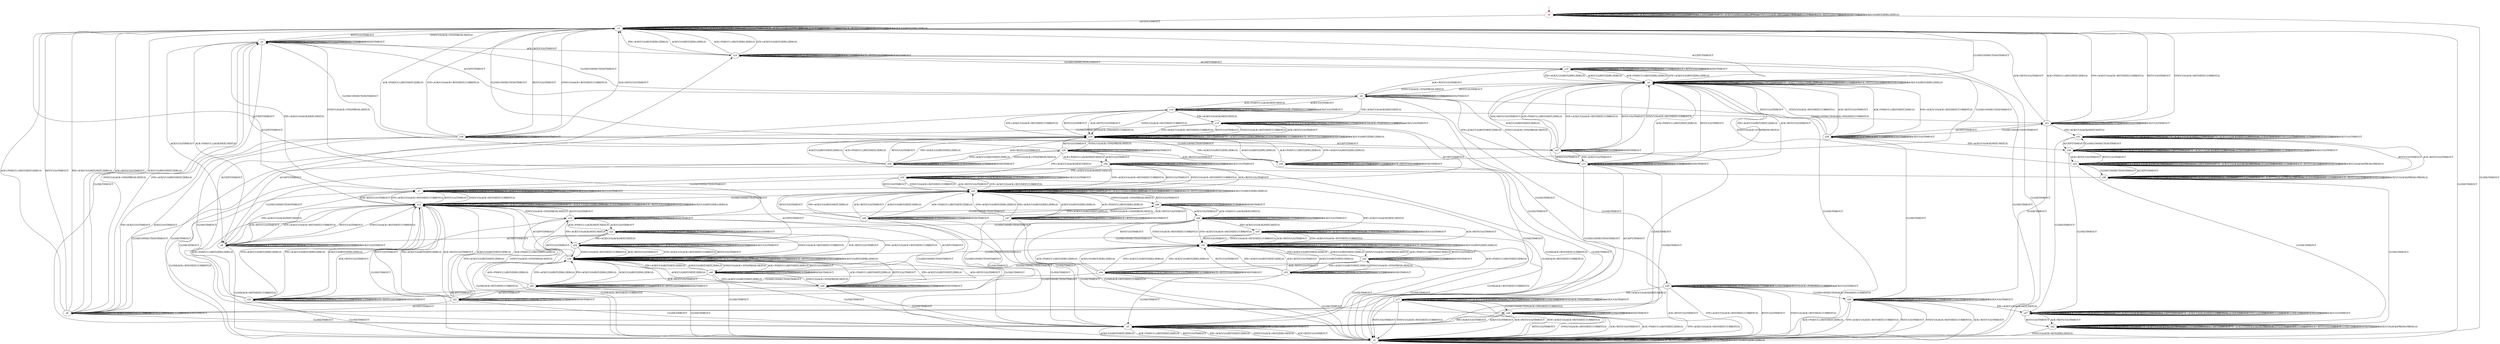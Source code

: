 digraph G {
__start0 [label="" shape="none"];
__start0 -> s0;
s0 [color="red"]
s1
s2
s3
s4
s5
s6
s7
s8
s9
s10
s11
s12
s13
s14
s15
s16
s17
s18
s19
s20
s21
s22
s23
s24
s25
s26
s27
s28
s29
s30
s31
s32
s33
s34
s35
s36
s37
s38
s39
s40
s41
s42
s43
s44
s45
s46
s47
s48
s49
s50
s51
s52
s53
s54
s0 [label="s0"];
s0 -> s0[label="CLOSECONNECTION/TIMEOUT"]
s0 -> s0[label="ACK+PSH(V,V,1)/RST(ZERO,ZERO,0)"]
s0 -> s0[label="SYN+ACK(V,V,0)/RST(ZERO,ZERO,0)"]
s0 -> s0[label="RST(V,V,0)/TIMEOUT"]
s0 -> s0[label="ACCEPT/TIMEOUT"]
s0 -> s0[label="FIN+ACK(V,V,0)/RST(ZERO,ZERO,0)"]
s0 -> s1[label="LISTEN/TIMEOUT"]
s0 -> s0[label="SYN(V,V,0)/ACK+RST(ZERO,NEXT,0)"]
s0 -> s0[label="RCV/TIMEOUT"]
s0 -> s0[label="ACK+RST(V,V,0)/TIMEOUT"]
s0 -> s2[label="CLOSE/TIMEOUT"]
s0 -> s0[label="SEND/TIMEOUT"]
s0 -> s0[label="ACK(V,V,0)/RST(ZERO,ZERO,0)"]
s1 [label="s1"];
s1 -> s1[label="CLOSECONNECTION/TIMEOUT"]
s1 -> s1[label="ACK+PSH(V,V,1)/RST(ZERO,ZERO,0)"]
s1 -> s1[label="SYN+ACK(V,V,0)/RST(ZERO,ZERO,0)"]
s1 -> s1[label="RST(V,V,0)/TIMEOUT"]
s1 -> s4[label="ACCEPT/TIMEOUT"]
s1 -> s1[label="FIN+ACK(V,V,0)/RST(ZERO,ZERO,0)"]
s1 -> s1[label="LISTEN/TIMEOUT"]
s1 -> s3[label="SYN(V,V,0)/ACK+SYN(FRESH,NEXT,0)"]
s1 -> s1[label="RCV/TIMEOUT"]
s1 -> s1[label="ACK+RST(V,V,0)/TIMEOUT"]
s1 -> s2[label="CLOSE/TIMEOUT"]
s1 -> s1[label="SEND/TIMEOUT"]
s1 -> s1[label="ACK(V,V,0)/RST(ZERO,ZERO,0)"]
s2 [label="s2"];
s2 -> s2[label="CLOSECONNECTION/TIMEOUT"]
s2 -> s2[label="ACK+PSH(V,V,1)/RST(ZERO,ZERO,0)"]
s2 -> s2[label="SYN+ACK(V,V,0)/RST(ZERO,ZERO,0)"]
s2 -> s2[label="RST(V,V,0)/TIMEOUT"]
s2 -> s2[label="ACCEPT/TIMEOUT"]
s2 -> s2[label="FIN+ACK(V,V,0)/RST(ZERO,ZERO,0)"]
s2 -> s2[label="LISTEN/TIMEOUT"]
s2 -> s2[label="SYN(V,V,0)/ACK+RST(ZERO,NEXT,0)"]
s2 -> s2[label="RCV/TIMEOUT"]
s2 -> s2[label="ACK+RST(V,V,0)/TIMEOUT"]
s2 -> s2[label="CLOSE/TIMEOUT"]
s2 -> s2[label="SEND/TIMEOUT"]
s2 -> s2[label="ACK(V,V,0)/RST(ZERO,ZERO,0)"]
s3 [label="s3"];
s3 -> s3[label="CLOSECONNECTION/TIMEOUT"]
s3 -> s8[label="ACK+PSH(V,V,1)/ACK(NEXT,NEXT,0)"]
s3 -> s6[label="SYN+ACK(V,V,0)/RST(NEXT,ZERO,0)"]
s3 -> s1[label="RST(V,V,0)/TIMEOUT"]
s3 -> s9[label="ACCEPT/TIMEOUT"]
s3 -> s7[label="FIN+ACK(V,V,0)/ACK(NEXT,NEXT,0)"]
s3 -> s3[label="LISTEN/TIMEOUT"]
s3 -> s3[label="SYN(V,V,0)/TIMEOUT"]
s3 -> s3[label="RCV/TIMEOUT"]
s3 -> s10[label="ACK+RST(V,V,0)/TIMEOUT"]
s3 -> s5[label="CLOSE/TIMEOUT"]
s3 -> s3[label="SEND/TIMEOUT"]
s3 -> s8[label="ACK(V,V,0)/TIMEOUT"]
s4 [label="s4"];
s4 -> s1[label="CLOSECONNECTION/TIMEOUT"]
s4 -> s4[label="ACK+PSH(V,V,1)/RST(ZERO,ZERO,0)"]
s4 -> s4[label="SYN+ACK(V,V,0)/RST(ZERO,ZERO,0)"]
s4 -> s4[label="RST(V,V,0)/TIMEOUT"]
s4 -> s4[label="ACCEPT/TIMEOUT"]
s4 -> s4[label="FIN+ACK(V,V,0)/RST(ZERO,ZERO,0)"]
s4 -> s4[label="LISTEN/TIMEOUT"]
s4 -> s9[label="SYN(V,V,0)/ACK+SYN(FRESH,NEXT,0)"]
s4 -> s4[label="RCV/TIMEOUT"]
s4 -> s4[label="ACK+RST(V,V,0)/TIMEOUT"]
s4 -> s2[label="CLOSE/TIMEOUT"]
s4 -> s4[label="SEND/TIMEOUT"]
s4 -> s4[label="ACK(V,V,0)/RST(ZERO,ZERO,0)"]
s5 [label="s5"];
s5 -> s5[label="CLOSECONNECTION/TIMEOUT"]
s5 -> s2[label="ACK+PSH(V,V,1)/RST(NEXT,ZERO,0)"]
s5 -> s5[label="SYN+ACK(V,V,0)/RST(NEXT,ZERO,0)"]
s5 -> s2[label="RST(V,V,0)/TIMEOUT"]
s5 -> s5[label="ACCEPT/TIMEOUT"]
s5 -> s2[label="FIN+ACK(V,V,0)/RST(NEXT,ZERO,0)"]
s5 -> s5[label="LISTEN/TIMEOUT"]
s5 -> s2[label="SYN(V,V,0)/ACK+RST(ZERO,NEXT,0)"]
s5 -> s5[label="RCV/TIMEOUT"]
s5 -> s2[label="ACK+RST(V,V,0)/TIMEOUT"]
s5 -> s5[label="CLOSE/TIMEOUT"]
s5 -> s5[label="SEND/TIMEOUT"]
s5 -> s2[label="ACK(V,V,0)/RST(NEXT,ZERO,0)"]
s6 [label="s6"];
s6 -> s6[label="CLOSECONNECTION/TIMEOUT"]
s6 -> s1[label="ACK+PSH(V,V,1)/RST(NEXT,ZERO,0)"]
s6 -> s6[label="SYN+ACK(V,V,0)/RST(NEXT,ZERO,0)"]
s6 -> s1[label="RST(V,V,0)/TIMEOUT"]
s6 -> s11[label="ACCEPT/TIMEOUT"]
s6 -> s1[label="FIN+ACK(V,V,0)/RST(NEXT,ZERO,0)"]
s6 -> s6[label="LISTEN/TIMEOUT"]
s6 -> s3[label="SYN(V,V,0)/ACK+SYN(FRESH,NEXT,0)"]
s6 -> s6[label="RCV/TIMEOUT"]
s6 -> s1[label="ACK+RST(V,V,0)/TIMEOUT"]
s6 -> s5[label="CLOSE/TIMEOUT"]
s6 -> s6[label="SEND/TIMEOUT"]
s6 -> s1[label="ACK(V,V,0)/RST(NEXT,ZERO,0)"]
s7 [label="s7"];
s7 -> s7[label="CLOSECONNECTION/TIMEOUT"]
s7 -> s7[label="ACK+PSH(V,V,1)/ACK(NEXT,NEXT,0)"]
s7 -> s12[label="SYN+ACK(V,V,0)/ACK+RST(NEXT,CURRENT,0)"]
s7 -> s12[label="RST(V,V,0)/TIMEOUT"]
s7 -> s13[label="ACCEPT/TIMEOUT"]
s7 -> s7[label="FIN+ACK(V,V,0)/ACK(NEXT,NEXT,0)"]
s7 -> s7[label="LISTEN/TIMEOUT"]
s7 -> s12[label="SYN(V,V,0)/ACK+RST(NEXT,CURRENT,0)"]
s7 -> s7[label="RCV/TIMEOUT"]
s7 -> s12[label="ACK+RST(V,V,0)/TIMEOUT"]
s7 -> s2[label="CLOSE/ACK+RST(NEXT,CURRENT,0)"]
s7 -> s7[label="SEND/TIMEOUT"]
s7 -> s7[label="ACK(V,V,0)/TIMEOUT"]
s8 [label="s8"];
s8 -> s8[label="CLOSECONNECTION/TIMEOUT"]
s8 -> s8[label="ACK+PSH(V,V,1)/ACK(NEXT,NEXT,0)"]
s8 -> s12[label="SYN+ACK(V,V,0)/ACK+RST(NEXT,CURRENT,0)"]
s8 -> s12[label="RST(V,V,0)/TIMEOUT"]
s8 -> s14[label="ACCEPT/TIMEOUT"]
s8 -> s7[label="FIN+ACK(V,V,0)/ACK(NEXT,NEXT,0)"]
s8 -> s8[label="LISTEN/TIMEOUT"]
s8 -> s12[label="SYN(V,V,0)/ACK+RST(NEXT,CURRENT,0)"]
s8 -> s8[label="RCV/TIMEOUT"]
s8 -> s12[label="ACK+RST(V,V,0)/TIMEOUT"]
s8 -> s2[label="CLOSE/ACK+RST(NEXT,CURRENT,0)"]
s8 -> s8[label="SEND/TIMEOUT"]
s8 -> s8[label="ACK(V,V,0)/TIMEOUT"]
s9 [label="s9"];
s9 -> s3[label="CLOSECONNECTION/TIMEOUT"]
s9 -> s14[label="ACK+PSH(V,V,1)/ACK(NEXT,NEXT,0)"]
s9 -> s11[label="SYN+ACK(V,V,0)/RST(NEXT,ZERO,0)"]
s9 -> s4[label="RST(V,V,0)/TIMEOUT"]
s9 -> s9[label="ACCEPT/TIMEOUT"]
s9 -> s13[label="FIN+ACK(V,V,0)/ACK(NEXT,NEXT,0)"]
s9 -> s9[label="LISTEN/TIMEOUT"]
s9 -> s9[label="SYN(V,V,0)/TIMEOUT"]
s9 -> s9[label="RCV/TIMEOUT"]
s9 -> s15[label="ACK+RST(V,V,0)/TIMEOUT"]
s9 -> s5[label="CLOSE/TIMEOUT"]
s9 -> s9[label="SEND/TIMEOUT"]
s9 -> s14[label="ACK(V,V,0)/TIMEOUT"]
s10 [label="s10"];
s10 -> s10[label="CLOSECONNECTION/TIMEOUT"]
s10 -> s1[label="ACK+PSH(V,V,1)/RST(ZERO,ZERO,0)"]
s10 -> s1[label="SYN+ACK(V,V,0)/RST(ZERO,ZERO,0)"]
s10 -> s10[label="RST(V,V,0)/TIMEOUT"]
s10 -> s15[label="ACCEPT/TIMEOUT"]
s10 -> s1[label="FIN+ACK(V,V,0)/RST(ZERO,ZERO,0)"]
s10 -> s10[label="LISTEN/TIMEOUT"]
s10 -> s10[label="SYN(V,V,0)/TIMEOUT"]
s10 -> s10[label="RCV/TIMEOUT"]
s10 -> s10[label="ACK+RST(V,V,0)/TIMEOUT"]
s10 -> s2[label="CLOSE/TIMEOUT"]
s10 -> s10[label="SEND/TIMEOUT"]
s10 -> s1[label="ACK(V,V,0)/RST(ZERO,ZERO,0)"]
s11 [label="s11"];
s11 -> s6[label="CLOSECONNECTION/TIMEOUT"]
s11 -> s4[label="ACK+PSH(V,V,1)/RST(NEXT,ZERO,0)"]
s11 -> s11[label="SYN+ACK(V,V,0)/RST(NEXT,ZERO,0)"]
s11 -> s4[label="RST(V,V,0)/TIMEOUT"]
s11 -> s11[label="ACCEPT/TIMEOUT"]
s11 -> s4[label="FIN+ACK(V,V,0)/RST(NEXT,ZERO,0)"]
s11 -> s11[label="LISTEN/TIMEOUT"]
s11 -> s9[label="SYN(V,V,0)/ACK+SYN(FRESH,NEXT,0)"]
s11 -> s11[label="RCV/TIMEOUT"]
s11 -> s4[label="ACK+RST(V,V,0)/TIMEOUT"]
s11 -> s5[label="CLOSE/TIMEOUT"]
s11 -> s11[label="SEND/TIMEOUT"]
s11 -> s4[label="ACK(V,V,0)/RST(NEXT,ZERO,0)"]
s12 [label="s12"];
s12 -> s12[label="CLOSECONNECTION/TIMEOUT"]
s12 -> s12[label="ACK+PSH(V,V,1)/RST(ZERO,ZERO,0)"]
s12 -> s12[label="SYN+ACK(V,V,0)/RST(ZERO,ZERO,0)"]
s12 -> s12[label="RST(V,V,0)/TIMEOUT"]
s12 -> s1[label="ACCEPT/TIMEOUT"]
s12 -> s12[label="FIN+ACK(V,V,0)/RST(ZERO,ZERO,0)"]
s12 -> s12[label="LISTEN/TIMEOUT"]
s12 -> s16[label="SYN(V,V,0)/ACK+SYN(FRESH,NEXT,0)"]
s12 -> s12[label="RCV/TIMEOUT"]
s12 -> s12[label="ACK+RST(V,V,0)/TIMEOUT"]
s12 -> s2[label="CLOSE/TIMEOUT"]
s12 -> s12[label="SEND/TIMEOUT"]
s12 -> s12[label="ACK(V,V,0)/RST(ZERO,ZERO,0)"]
s13 [label="s13"];
s13 -> s18[label="CLOSECONNECTION/ACK+FIN(NEXT,CURRENT,0)"]
s13 -> s13[label="ACK+PSH(V,V,1)/ACK(NEXT,NEXT,0)"]
s13 -> s19[label="SYN+ACK(V,V,0)/ACK+RST(NEXT,CURRENT,0)"]
s13 -> s19[label="RST(V,V,0)/TIMEOUT"]
s13 -> s13[label="ACCEPT/TIMEOUT"]
s13 -> s13[label="FIN+ACK(V,V,0)/ACK(NEXT,NEXT,0)"]
s13 -> s13[label="LISTEN/TIMEOUT"]
s13 -> s19[label="SYN(V,V,0)/ACK+RST(NEXT,CURRENT,0)"]
s13 -> s13[label="RCV/TIMEOUT"]
s13 -> s19[label="ACK+RST(V,V,0)/TIMEOUT"]
s13 -> s17[label="CLOSE/TIMEOUT"]
s13 -> s13[label="SEND/ACK+PSH(NEXT,CURRENT,1)"]
s13 -> s13[label="ACK(V,V,0)/TIMEOUT"]
s14 [label="s14"];
s14 -> s21[label="CLOSECONNECTION/ACK+FIN(NEXT,CURRENT,0)"]
s14 -> s14[label="ACK+PSH(V,V,1)/ACK(NEXT,NEXT,0)"]
s14 -> s19[label="SYN+ACK(V,V,0)/ACK+RST(NEXT,CURRENT,0)"]
s14 -> s19[label="RST(V,V,0)/TIMEOUT"]
s14 -> s14[label="ACCEPT/TIMEOUT"]
s14 -> s13[label="FIN+ACK(V,V,0)/ACK(NEXT,NEXT,0)"]
s14 -> s14[label="LISTEN/TIMEOUT"]
s14 -> s19[label="SYN(V,V,0)/ACK+RST(NEXT,CURRENT,0)"]
s14 -> s14[label="RCV/TIMEOUT"]
s14 -> s19[label="ACK+RST(V,V,0)/TIMEOUT"]
s14 -> s20[label="CLOSE/TIMEOUT"]
s14 -> s14[label="SEND/ACK+PSH(NEXT,CURRENT,1)"]
s14 -> s14[label="ACK(V,V,0)/TIMEOUT"]
s15 [label="s15"];
s15 -> s10[label="CLOSECONNECTION/TIMEOUT"]
s15 -> s4[label="ACK+PSH(V,V,1)/RST(ZERO,ZERO,0)"]
s15 -> s4[label="SYN+ACK(V,V,0)/RST(ZERO,ZERO,0)"]
s15 -> s15[label="RST(V,V,0)/TIMEOUT"]
s15 -> s15[label="ACCEPT/TIMEOUT"]
s15 -> s4[label="FIN+ACK(V,V,0)/RST(ZERO,ZERO,0)"]
s15 -> s15[label="LISTEN/TIMEOUT"]
s15 -> s15[label="SYN(V,V,0)/TIMEOUT"]
s15 -> s15[label="RCV/TIMEOUT"]
s15 -> s15[label="ACK+RST(V,V,0)/TIMEOUT"]
s15 -> s2[label="CLOSE/TIMEOUT"]
s15 -> s15[label="SEND/TIMEOUT"]
s15 -> s4[label="ACK(V,V,0)/RST(ZERO,ZERO,0)"]
s16 [label="s16"];
s16 -> s16[label="CLOSECONNECTION/TIMEOUT"]
s16 -> s23[label="ACK+PSH(V,V,1)/ACK(NEXT,NEXT,0)"]
s16 -> s22[label="SYN+ACK(V,V,0)/RST(NEXT,ZERO,0)"]
s16 -> s12[label="RST(V,V,0)/TIMEOUT"]
s16 -> s3[label="ACCEPT/TIMEOUT"]
s16 -> s24[label="FIN+ACK(V,V,0)/ACK(NEXT,NEXT,0)"]
s16 -> s16[label="LISTEN/TIMEOUT"]
s16 -> s16[label="SYN(V,V,0)/TIMEOUT"]
s16 -> s16[label="RCV/TIMEOUT"]
s16 -> s25[label="ACK+RST(V,V,0)/TIMEOUT"]
s16 -> s5[label="CLOSE/TIMEOUT"]
s16 -> s16[label="SEND/TIMEOUT"]
s16 -> s23[label="ACK(V,V,0)/TIMEOUT"]
s17 [label="s17"];
s17 -> s26[label="CLOSECONNECTION/ACK+FIN(NEXT,CURRENT,0)"]
s17 -> s17[label="ACK+PSH(V,V,1)/ACK(NEXT,NEXT,0)"]
s17 -> s2[label="SYN+ACK(V,V,0)/ACK+RST(NEXT,CURRENT,0)"]
s17 -> s2[label="RST(V,V,0)/TIMEOUT"]
s17 -> s17[label="ACCEPT/TIMEOUT"]
s17 -> s17[label="FIN+ACK(V,V,0)/ACK(NEXT,NEXT,0)"]
s17 -> s17[label="LISTEN/TIMEOUT"]
s17 -> s2[label="SYN(V,V,0)/ACK+RST(NEXT,CURRENT,0)"]
s17 -> s17[label="RCV/TIMEOUT"]
s17 -> s2[label="ACK+RST(V,V,0)/TIMEOUT"]
s17 -> s17[label="CLOSE/TIMEOUT"]
s17 -> s17[label="SEND/ACK+PSH(NEXT,CURRENT,1)"]
s17 -> s17[label="ACK(V,V,0)/TIMEOUT"]
s18 [label="s18"];
s18 -> s18[label="CLOSECONNECTION/TIMEOUT"]
s18 -> s1[label="ACK+PSH(V,V,1)/RST(NEXT,ZERO,0)"]
s18 -> s1[label="SYN+ACK(V,V,0)/ACK+RST(NEXT,CURRENT,0)"]
s18 -> s1[label="RST(V,V,0)/TIMEOUT"]
s18 -> s27[label="ACCEPT/TIMEOUT"]
s18 -> s6[label="FIN+ACK(V,V,0)/TIMEOUT"]
s18 -> s18[label="LISTEN/TIMEOUT"]
s18 -> s1[label="SYN(V,V,0)/ACK+RST(NEXT,CURRENT,0)"]
s18 -> s18[label="RCV/TIMEOUT"]
s18 -> s1[label="ACK+RST(V,V,0)/TIMEOUT"]
s18 -> s26[label="CLOSE/TIMEOUT"]
s18 -> s18[label="SEND/TIMEOUT"]
s18 -> s6[label="ACK(V,V,0)/TIMEOUT"]
s19 [label="s19"];
s19 -> s1[label="CLOSECONNECTION/TIMEOUT"]
s19 -> s19[label="ACK+PSH(V,V,1)/RST(ZERO,ZERO,0)"]
s19 -> s19[label="SYN+ACK(V,V,0)/RST(ZERO,ZERO,0)"]
s19 -> s19[label="RST(V,V,0)/TIMEOUT"]
s19 -> s19[label="ACCEPT/TIMEOUT"]
s19 -> s19[label="FIN+ACK(V,V,0)/RST(ZERO,ZERO,0)"]
s19 -> s19[label="LISTEN/TIMEOUT"]
s19 -> s28[label="SYN(V,V,0)/ACK+SYN(FRESH,NEXT,0)"]
s19 -> s19[label="RCV/TIMEOUT"]
s19 -> s19[label="ACK+RST(V,V,0)/TIMEOUT"]
s19 -> s2[label="CLOSE/TIMEOUT"]
s19 -> s19[label="SEND/TIMEOUT"]
s19 -> s19[label="ACK(V,V,0)/RST(ZERO,ZERO,0)"]
s20 [label="s20"];
s20 -> s29[label="CLOSECONNECTION/ACK+FIN(NEXT,CURRENT,0)"]
s20 -> s20[label="ACK+PSH(V,V,1)/ACK(NEXT,NEXT,0)"]
s20 -> s2[label="SYN+ACK(V,V,0)/ACK+RST(NEXT,CURRENT,0)"]
s20 -> s2[label="RST(V,V,0)/TIMEOUT"]
s20 -> s20[label="ACCEPT/TIMEOUT"]
s20 -> s17[label="FIN+ACK(V,V,0)/ACK(NEXT,NEXT,0)"]
s20 -> s20[label="LISTEN/TIMEOUT"]
s20 -> s2[label="SYN(V,V,0)/ACK+RST(NEXT,CURRENT,0)"]
s20 -> s20[label="RCV/TIMEOUT"]
s20 -> s2[label="ACK+RST(V,V,0)/TIMEOUT"]
s20 -> s20[label="CLOSE/TIMEOUT"]
s20 -> s20[label="SEND/ACK+PSH(NEXT,CURRENT,1)"]
s20 -> s20[label="ACK(V,V,0)/TIMEOUT"]
s21 [label="s21"];
s21 -> s21[label="CLOSECONNECTION/TIMEOUT"]
s21 -> s1[label="ACK+PSH(V,V,1)/RST(NEXT,ZERO,0)"]
s21 -> s1[label="SYN+ACK(V,V,0)/ACK+RST(NEXT,CURRENT,0)"]
s21 -> s1[label="RST(V,V,0)/TIMEOUT"]
s21 -> s30[label="ACCEPT/TIMEOUT"]
s21 -> s31[label="FIN+ACK(V,V,0)/ACK(NEXT,NEXT,0)"]
s21 -> s21[label="LISTEN/TIMEOUT"]
s21 -> s1[label="SYN(V,V,0)/ACK+RST(NEXT,CURRENT,0)"]
s21 -> s21[label="RCV/TIMEOUT"]
s21 -> s1[label="ACK+RST(V,V,0)/TIMEOUT"]
s21 -> s29[label="CLOSE/TIMEOUT"]
s21 -> s21[label="SEND/TIMEOUT"]
s21 -> s21[label="ACK(V,V,0)/TIMEOUT"]
s22 [label="s22"];
s22 -> s22[label="CLOSECONNECTION/TIMEOUT"]
s22 -> s12[label="ACK+PSH(V,V,1)/RST(NEXT,ZERO,0)"]
s22 -> s22[label="SYN+ACK(V,V,0)/RST(NEXT,ZERO,0)"]
s22 -> s12[label="RST(V,V,0)/TIMEOUT"]
s22 -> s6[label="ACCEPT/TIMEOUT"]
s22 -> s12[label="FIN+ACK(V,V,0)/RST(NEXT,ZERO,0)"]
s22 -> s22[label="LISTEN/TIMEOUT"]
s22 -> s16[label="SYN(V,V,0)/ACK+SYN(FRESH,NEXT,0)"]
s22 -> s22[label="RCV/TIMEOUT"]
s22 -> s12[label="ACK+RST(V,V,0)/TIMEOUT"]
s22 -> s5[label="CLOSE/TIMEOUT"]
s22 -> s22[label="SEND/TIMEOUT"]
s22 -> s12[label="ACK(V,V,0)/RST(NEXT,ZERO,0)"]
s23 [label="s23"];
s23 -> s23[label="CLOSECONNECTION/TIMEOUT"]
s23 -> s23[label="ACK+PSH(V,V,1)/ACK(NEXT,NEXT,0)"]
s23 -> s32[label="SYN+ACK(V,V,0)/ACK+RST(NEXT,CURRENT,0)"]
s23 -> s32[label="RST(V,V,0)/TIMEOUT"]
s23 -> s8[label="ACCEPT/TIMEOUT"]
s23 -> s24[label="FIN+ACK(V,V,0)/ACK(NEXT,NEXT,0)"]
s23 -> s23[label="LISTEN/TIMEOUT"]
s23 -> s32[label="SYN(V,V,0)/ACK+RST(NEXT,CURRENT,0)"]
s23 -> s23[label="RCV/TIMEOUT"]
s23 -> s32[label="ACK+RST(V,V,0)/TIMEOUT"]
s23 -> s2[label="CLOSE/ACK+RST(NEXT,CURRENT,0)"]
s23 -> s23[label="SEND/TIMEOUT"]
s23 -> s23[label="ACK(V,V,0)/TIMEOUT"]
s24 [label="s24"];
s24 -> s24[label="CLOSECONNECTION/TIMEOUT"]
s24 -> s24[label="ACK+PSH(V,V,1)/ACK(NEXT,NEXT,0)"]
s24 -> s32[label="SYN+ACK(V,V,0)/ACK+RST(NEXT,CURRENT,0)"]
s24 -> s32[label="RST(V,V,0)/TIMEOUT"]
s24 -> s7[label="ACCEPT/TIMEOUT"]
s24 -> s24[label="FIN+ACK(V,V,0)/ACK(NEXT,NEXT,0)"]
s24 -> s24[label="LISTEN/TIMEOUT"]
s24 -> s32[label="SYN(V,V,0)/ACK+RST(NEXT,CURRENT,0)"]
s24 -> s24[label="RCV/TIMEOUT"]
s24 -> s32[label="ACK+RST(V,V,0)/TIMEOUT"]
s24 -> s2[label="CLOSE/ACK+RST(NEXT,CURRENT,0)"]
s24 -> s24[label="SEND/TIMEOUT"]
s24 -> s24[label="ACK(V,V,0)/TIMEOUT"]
s25 [label="s25"];
s25 -> s25[label="CLOSECONNECTION/TIMEOUT"]
s25 -> s12[label="ACK+PSH(V,V,1)/RST(ZERO,ZERO,0)"]
s25 -> s12[label="SYN+ACK(V,V,0)/RST(ZERO,ZERO,0)"]
s25 -> s25[label="RST(V,V,0)/TIMEOUT"]
s25 -> s10[label="ACCEPT/TIMEOUT"]
s25 -> s12[label="FIN+ACK(V,V,0)/RST(ZERO,ZERO,0)"]
s25 -> s25[label="LISTEN/TIMEOUT"]
s25 -> s25[label="SYN(V,V,0)/TIMEOUT"]
s25 -> s25[label="RCV/TIMEOUT"]
s25 -> s25[label="ACK+RST(V,V,0)/TIMEOUT"]
s25 -> s2[label="CLOSE/TIMEOUT"]
s25 -> s25[label="SEND/TIMEOUT"]
s25 -> s12[label="ACK(V,V,0)/RST(ZERO,ZERO,0)"]
s26 [label="s26"];
s26 -> s26[label="CLOSECONNECTION/TIMEOUT"]
s26 -> s2[label="ACK+PSH(V,V,1)/RST(NEXT,ZERO,0)"]
s26 -> s2[label="SYN+ACK(V,V,0)/ACK+RST(NEXT,CURRENT,0)"]
s26 -> s2[label="RST(V,V,0)/TIMEOUT"]
s26 -> s26[label="ACCEPT/TIMEOUT"]
s26 -> s5[label="FIN+ACK(V,V,0)/TIMEOUT"]
s26 -> s26[label="LISTEN/TIMEOUT"]
s26 -> s2[label="SYN(V,V,0)/ACK+RST(NEXT,CURRENT,0)"]
s26 -> s26[label="RCV/TIMEOUT"]
s26 -> s2[label="ACK+RST(V,V,0)/TIMEOUT"]
s26 -> s26[label="CLOSE/TIMEOUT"]
s26 -> s26[label="SEND/TIMEOUT"]
s26 -> s5[label="ACK(V,V,0)/TIMEOUT"]
s27 [label="s27"];
s27 -> s18[label="CLOSECONNECTION/TIMEOUT"]
s27 -> s4[label="ACK+PSH(V,V,1)/RST(NEXT,ZERO,0)"]
s27 -> s4[label="SYN+ACK(V,V,0)/ACK+RST(NEXT,CURRENT,0)"]
s27 -> s4[label="RST(V,V,0)/TIMEOUT"]
s27 -> s27[label="ACCEPT/TIMEOUT"]
s27 -> s11[label="FIN+ACK(V,V,0)/TIMEOUT"]
s27 -> s27[label="LISTEN/TIMEOUT"]
s27 -> s4[label="SYN(V,V,0)/ACK+RST(NEXT,CURRENT,0)"]
s27 -> s27[label="RCV/TIMEOUT"]
s27 -> s4[label="ACK+RST(V,V,0)/TIMEOUT"]
s27 -> s26[label="CLOSE/TIMEOUT"]
s27 -> s27[label="SEND/TIMEOUT"]
s27 -> s11[label="ACK(V,V,0)/TIMEOUT"]
s28 [label="s28"];
s28 -> s3[label="CLOSECONNECTION/TIMEOUT"]
s28 -> s34[label="ACK+PSH(V,V,1)/ACK(NEXT,NEXT,0)"]
s28 -> s36[label="SYN+ACK(V,V,0)/RST(NEXT,ZERO,0)"]
s28 -> s19[label="RST(V,V,0)/TIMEOUT"]
s28 -> s28[label="ACCEPT/TIMEOUT"]
s28 -> s33[label="FIN+ACK(V,V,0)/ACK(NEXT,NEXT,0)"]
s28 -> s28[label="LISTEN/TIMEOUT"]
s28 -> s28[label="SYN(V,V,0)/TIMEOUT"]
s28 -> s28[label="RCV/TIMEOUT"]
s28 -> s35[label="ACK+RST(V,V,0)/TIMEOUT"]
s28 -> s5[label="CLOSE/TIMEOUT"]
s28 -> s28[label="SEND/TIMEOUT"]
s28 -> s34[label="ACK(V,V,0)/TIMEOUT"]
s29 [label="s29"];
s29 -> s29[label="CLOSECONNECTION/TIMEOUT"]
s29 -> s2[label="ACK+PSH(V,V,1)/RST(NEXT,ZERO,0)"]
s29 -> s2[label="SYN+ACK(V,V,0)/ACK+RST(NEXT,CURRENT,0)"]
s29 -> s2[label="RST(V,V,0)/TIMEOUT"]
s29 -> s29[label="ACCEPT/TIMEOUT"]
s29 -> s37[label="FIN+ACK(V,V,0)/ACK(NEXT,NEXT,0)"]
s29 -> s29[label="LISTEN/TIMEOUT"]
s29 -> s2[label="SYN(V,V,0)/ACK+RST(NEXT,CURRENT,0)"]
s29 -> s29[label="RCV/TIMEOUT"]
s29 -> s2[label="ACK+RST(V,V,0)/TIMEOUT"]
s29 -> s29[label="CLOSE/TIMEOUT"]
s29 -> s29[label="SEND/TIMEOUT"]
s29 -> s29[label="ACK(V,V,0)/TIMEOUT"]
s30 [label="s30"];
s30 -> s21[label="CLOSECONNECTION/TIMEOUT"]
s30 -> s4[label="ACK+PSH(V,V,1)/RST(NEXT,ZERO,0)"]
s30 -> s4[label="SYN+ACK(V,V,0)/ACK+RST(NEXT,CURRENT,0)"]
s30 -> s4[label="RST(V,V,0)/TIMEOUT"]
s30 -> s30[label="ACCEPT/TIMEOUT"]
s30 -> s38[label="FIN+ACK(V,V,0)/ACK(NEXT,NEXT,0)"]
s30 -> s30[label="LISTEN/TIMEOUT"]
s30 -> s4[label="SYN(V,V,0)/ACK+RST(NEXT,CURRENT,0)"]
s30 -> s30[label="RCV/TIMEOUT"]
s30 -> s4[label="ACK+RST(V,V,0)/TIMEOUT"]
s30 -> s29[label="CLOSE/TIMEOUT"]
s30 -> s30[label="SEND/TIMEOUT"]
s30 -> s30[label="ACK(V,V,0)/TIMEOUT"]
s31 [label="s31"];
s31 -> s31[label="CLOSECONNECTION/TIMEOUT"]
s31 -> s31[label="ACK+PSH(V,V,1)/ACK(NEXT,CURRENT,0)"]
s31 -> s31[label="SYN+ACK(V,V,0)/ACK(NEXT,CURRENT,0)"]
s31 -> s39[label="RST(V,V,0)/TIMEOUT"]
s31 -> s38[label="ACCEPT/TIMEOUT"]
s31 -> s31[label="FIN+ACK(V,V,0)/ACK(NEXT,CURRENT,0)"]
s31 -> s31[label="LISTEN/TIMEOUT"]
s31 -> s31[label="SYN(V,V,0)/TIMEOUT"]
s31 -> s31[label="RCV/TIMEOUT"]
s31 -> s39[label="ACK+RST(V,V,0)/TIMEOUT"]
s31 -> s37[label="CLOSE/TIMEOUT"]
s31 -> s31[label="SEND/TIMEOUT"]
s31 -> s31[label="ACK(V,V,0)/TIMEOUT"]
s32 [label="s32"];
s32 -> s32[label="CLOSECONNECTION/TIMEOUT"]
s32 -> s32[label="ACK+PSH(V,V,1)/RST(ZERO,ZERO,0)"]
s32 -> s32[label="SYN+ACK(V,V,0)/RST(ZERO,ZERO,0)"]
s32 -> s32[label="RST(V,V,0)/TIMEOUT"]
s32 -> s12[label="ACCEPT/TIMEOUT"]
s32 -> s32[label="FIN+ACK(V,V,0)/RST(ZERO,ZERO,0)"]
s32 -> s32[label="LISTEN/TIMEOUT"]
s32 -> s40[label="SYN(V,V,0)/ACK+SYN(FRESH,NEXT,0)"]
s32 -> s32[label="RCV/TIMEOUT"]
s32 -> s32[label="ACK+RST(V,V,0)/TIMEOUT"]
s32 -> s2[label="CLOSE/TIMEOUT"]
s32 -> s32[label="SEND/TIMEOUT"]
s32 -> s32[label="ACK(V,V,0)/RST(ZERO,ZERO,0)"]
s33 [label="s33"];
s33 -> s7[label="CLOSECONNECTION/TIMEOUT"]
s33 -> s33[label="ACK+PSH(V,V,1)/ACK(NEXT,NEXT,0)"]
s33 -> s41[label="SYN+ACK(V,V,0)/ACK+RST(NEXT,CURRENT,0)"]
s33 -> s41[label="RST(V,V,0)/TIMEOUT"]
s33 -> s33[label="ACCEPT/TIMEOUT"]
s33 -> s33[label="FIN+ACK(V,V,0)/ACK(NEXT,NEXT,0)"]
s33 -> s33[label="LISTEN/TIMEOUT"]
s33 -> s41[label="SYN(V,V,0)/ACK+RST(NEXT,CURRENT,0)"]
s33 -> s33[label="RCV/TIMEOUT"]
s33 -> s41[label="ACK+RST(V,V,0)/TIMEOUT"]
s33 -> s2[label="CLOSE/ACK+RST(NEXT,CURRENT,0)"]
s33 -> s33[label="SEND/TIMEOUT"]
s33 -> s33[label="ACK(V,V,0)/TIMEOUT"]
s34 [label="s34"];
s34 -> s8[label="CLOSECONNECTION/TIMEOUT"]
s34 -> s34[label="ACK+PSH(V,V,1)/ACK(NEXT,NEXT,0)"]
s34 -> s41[label="SYN+ACK(V,V,0)/ACK+RST(NEXT,CURRENT,0)"]
s34 -> s41[label="RST(V,V,0)/TIMEOUT"]
s34 -> s34[label="ACCEPT/TIMEOUT"]
s34 -> s33[label="FIN+ACK(V,V,0)/ACK(NEXT,NEXT,0)"]
s34 -> s34[label="LISTEN/TIMEOUT"]
s34 -> s41[label="SYN(V,V,0)/ACK+RST(NEXT,CURRENT,0)"]
s34 -> s34[label="RCV/TIMEOUT"]
s34 -> s41[label="ACK+RST(V,V,0)/TIMEOUT"]
s34 -> s2[label="CLOSE/ACK+RST(NEXT,CURRENT,0)"]
s34 -> s34[label="SEND/TIMEOUT"]
s34 -> s34[label="ACK(V,V,0)/TIMEOUT"]
s35 [label="s35"];
s35 -> s10[label="CLOSECONNECTION/TIMEOUT"]
s35 -> s19[label="ACK+PSH(V,V,1)/RST(ZERO,ZERO,0)"]
s35 -> s19[label="SYN+ACK(V,V,0)/RST(ZERO,ZERO,0)"]
s35 -> s35[label="RST(V,V,0)/TIMEOUT"]
s35 -> s35[label="ACCEPT/TIMEOUT"]
s35 -> s19[label="FIN+ACK(V,V,0)/RST(ZERO,ZERO,0)"]
s35 -> s35[label="LISTEN/TIMEOUT"]
s35 -> s35[label="SYN(V,V,0)/TIMEOUT"]
s35 -> s35[label="RCV/TIMEOUT"]
s35 -> s35[label="ACK+RST(V,V,0)/TIMEOUT"]
s35 -> s2[label="CLOSE/TIMEOUT"]
s35 -> s35[label="SEND/TIMEOUT"]
s35 -> s19[label="ACK(V,V,0)/RST(ZERO,ZERO,0)"]
s36 [label="s36"];
s36 -> s6[label="CLOSECONNECTION/TIMEOUT"]
s36 -> s19[label="ACK+PSH(V,V,1)/RST(NEXT,ZERO,0)"]
s36 -> s36[label="SYN+ACK(V,V,0)/RST(NEXT,ZERO,0)"]
s36 -> s19[label="RST(V,V,0)/TIMEOUT"]
s36 -> s36[label="ACCEPT/TIMEOUT"]
s36 -> s19[label="FIN+ACK(V,V,0)/RST(NEXT,ZERO,0)"]
s36 -> s36[label="LISTEN/TIMEOUT"]
s36 -> s28[label="SYN(V,V,0)/ACK+SYN(FRESH,NEXT,0)"]
s36 -> s36[label="RCV/TIMEOUT"]
s36 -> s19[label="ACK+RST(V,V,0)/TIMEOUT"]
s36 -> s5[label="CLOSE/TIMEOUT"]
s36 -> s36[label="SEND/TIMEOUT"]
s36 -> s19[label="ACK(V,V,0)/RST(NEXT,ZERO,0)"]
s37 [label="s37"];
s37 -> s37[label="CLOSECONNECTION/TIMEOUT"]
s37 -> s37[label="ACK+PSH(V,V,1)/ACK(NEXT,CURRENT,0)"]
s37 -> s37[label="SYN+ACK(V,V,0)/ACK(NEXT,CURRENT,0)"]
s37 -> s42[label="RST(V,V,0)/TIMEOUT"]
s37 -> s37[label="ACCEPT/TIMEOUT"]
s37 -> s37[label="FIN+ACK(V,V,0)/ACK(NEXT,CURRENT,0)"]
s37 -> s37[label="LISTEN/TIMEOUT"]
s37 -> s37[label="SYN(V,V,0)/TIMEOUT"]
s37 -> s37[label="RCV/TIMEOUT"]
s37 -> s42[label="ACK+RST(V,V,0)/TIMEOUT"]
s37 -> s37[label="CLOSE/TIMEOUT"]
s37 -> s37[label="SEND/TIMEOUT"]
s37 -> s37[label="ACK(V,V,0)/TIMEOUT"]
s38 [label="s38"];
s38 -> s31[label="CLOSECONNECTION/TIMEOUT"]
s38 -> s38[label="ACK+PSH(V,V,1)/ACK(NEXT,CURRENT,0)"]
s38 -> s38[label="SYN+ACK(V,V,0)/ACK(NEXT,CURRENT,0)"]
s38 -> s43[label="RST(V,V,0)/TIMEOUT"]
s38 -> s38[label="ACCEPT/TIMEOUT"]
s38 -> s38[label="FIN+ACK(V,V,0)/ACK(NEXT,CURRENT,0)"]
s38 -> s38[label="LISTEN/TIMEOUT"]
s38 -> s38[label="SYN(V,V,0)/TIMEOUT"]
s38 -> s38[label="RCV/TIMEOUT"]
s38 -> s43[label="ACK+RST(V,V,0)/TIMEOUT"]
s38 -> s37[label="CLOSE/TIMEOUT"]
s38 -> s38[label="SEND/TIMEOUT"]
s38 -> s38[label="ACK(V,V,0)/TIMEOUT"]
s39 [label="s39"];
s39 -> s39[label="CLOSECONNECTION/TIMEOUT"]
s39 -> s39[label="ACK+PSH(V,V,1)/ACK(FRESH,FRESH,0)"]
s39 -> s39[label="SYN+ACK(V,V,0)/ACK(FRESH,FRESH,0)"]
s39 -> s39[label="RST(V,V,0)/TIMEOUT"]
s39 -> s43[label="ACCEPT/TIMEOUT"]
s39 -> s39[label="FIN+ACK(V,V,0)/ACK(FRESH,FRESH,0)"]
s39 -> s39[label="LISTEN/TIMEOUT"]
s39 -> s3[label="SYN(V,V,0)/ACK+SYN(FRESH,NEXT,0)"]
s39 -> s39[label="RCV/TIMEOUT"]
s39 -> s39[label="ACK+RST(V,V,0)/TIMEOUT"]
s39 -> s42[label="CLOSE/TIMEOUT"]
s39 -> s39[label="SEND/TIMEOUT"]
s39 -> s39[label="ACK(V,V,0)/ACK(FRESH,FRESH,0)"]
s40 [label="s40"];
s40 -> s40[label="CLOSECONNECTION/TIMEOUT"]
s40 -> s32[label="ACK+PSH(V,V,1)/RST(NEXT,ZERO,0)"]
s40 -> s44[label="SYN+ACK(V,V,0)/RST(NEXT,ZERO,0)"]
s40 -> s32[label="RST(V,V,0)/TIMEOUT"]
s40 -> s16[label="ACCEPT/TIMEOUT"]
s40 -> s32[label="FIN+ACK(V,V,0)/RST(NEXT,ZERO,0)"]
s40 -> s40[label="LISTEN/TIMEOUT"]
s40 -> s40[label="SYN(V,V,0)/TIMEOUT"]
s40 -> s40[label="RCV/TIMEOUT"]
s40 -> s45[label="ACK+RST(V,V,0)/TIMEOUT"]
s40 -> s5[label="CLOSE/TIMEOUT"]
s40 -> s40[label="SEND/TIMEOUT"]
s40 -> s32[label="ACK(V,V,0)/RST(NEXT,ZERO,0)"]
s41 [label="s41"];
s41 -> s12[label="CLOSECONNECTION/TIMEOUT"]
s41 -> s41[label="ACK+PSH(V,V,1)/RST(ZERO,ZERO,0)"]
s41 -> s41[label="SYN+ACK(V,V,0)/RST(ZERO,ZERO,0)"]
s41 -> s41[label="RST(V,V,0)/TIMEOUT"]
s41 -> s41[label="ACCEPT/TIMEOUT"]
s41 -> s41[label="FIN+ACK(V,V,0)/RST(ZERO,ZERO,0)"]
s41 -> s41[label="LISTEN/TIMEOUT"]
s41 -> s46[label="SYN(V,V,0)/ACK+SYN(FRESH,NEXT,0)"]
s41 -> s41[label="RCV/TIMEOUT"]
s41 -> s41[label="ACK+RST(V,V,0)/TIMEOUT"]
s41 -> s2[label="CLOSE/TIMEOUT"]
s41 -> s41[label="SEND/TIMEOUT"]
s41 -> s41[label="ACK(V,V,0)/RST(ZERO,ZERO,0)"]
s42 [label="s42"];
s42 -> s42[label="CLOSECONNECTION/TIMEOUT"]
s42 -> s42[label="ACK+PSH(V,V,1)/ACK(FRESH,FRESH,0)"]
s42 -> s42[label="SYN+ACK(V,V,0)/ACK(FRESH,FRESH,0)"]
s42 -> s42[label="RST(V,V,0)/TIMEOUT"]
s42 -> s42[label="ACCEPT/TIMEOUT"]
s42 -> s42[label="FIN+ACK(V,V,0)/ACK(FRESH,FRESH,0)"]
s42 -> s42[label="LISTEN/TIMEOUT"]
s42 -> s2[label="SYN(V,V,0)/ACK+RST(ZERO,NEXT,0)"]
s42 -> s42[label="RCV/TIMEOUT"]
s42 -> s42[label="ACK+RST(V,V,0)/TIMEOUT"]
s42 -> s42[label="CLOSE/TIMEOUT"]
s42 -> s42[label="SEND/TIMEOUT"]
s42 -> s42[label="ACK(V,V,0)/ACK(FRESH,FRESH,0)"]
s43 [label="s43"];
s43 -> s39[label="CLOSECONNECTION/TIMEOUT"]
s43 -> s43[label="ACK+PSH(V,V,1)/ACK(FRESH,FRESH,0)"]
s43 -> s43[label="SYN+ACK(V,V,0)/ACK(FRESH,FRESH,0)"]
s43 -> s43[label="RST(V,V,0)/TIMEOUT"]
s43 -> s43[label="ACCEPT/TIMEOUT"]
s43 -> s43[label="FIN+ACK(V,V,0)/ACK(FRESH,FRESH,0)"]
s43 -> s43[label="LISTEN/TIMEOUT"]
s43 -> s9[label="SYN(V,V,0)/ACK+SYN(FRESH,NEXT,0)"]
s43 -> s43[label="RCV/TIMEOUT"]
s43 -> s43[label="ACK+RST(V,V,0)/TIMEOUT"]
s43 -> s42[label="CLOSE/TIMEOUT"]
s43 -> s43[label="SEND/TIMEOUT"]
s43 -> s43[label="ACK(V,V,0)/ACK(FRESH,FRESH,0)"]
s44 [label="s44"];
s44 -> s44[label="CLOSECONNECTION/TIMEOUT"]
s44 -> s32[label="ACK+PSH(V,V,1)/RST(NEXT,ZERO,0)"]
s44 -> s44[label="SYN+ACK(V,V,0)/RST(NEXT,ZERO,0)"]
s44 -> s32[label="RST(V,V,0)/TIMEOUT"]
s44 -> s22[label="ACCEPT/TIMEOUT"]
s44 -> s32[label="FIN+ACK(V,V,0)/RST(NEXT,ZERO,0)"]
s44 -> s44[label="LISTEN/TIMEOUT"]
s44 -> s40[label="SYN(V,V,0)/ACK+SYN(FRESH,NEXT,0)"]
s44 -> s44[label="RCV/TIMEOUT"]
s44 -> s32[label="ACK+RST(V,V,0)/TIMEOUT"]
s44 -> s5[label="CLOSE/TIMEOUT"]
s44 -> s44[label="SEND/TIMEOUT"]
s44 -> s32[label="ACK(V,V,0)/RST(NEXT,ZERO,0)"]
s45 [label="s45"];
s45 -> s45[label="CLOSECONNECTION/TIMEOUT"]
s45 -> s32[label="ACK+PSH(V,V,1)/RST(ZERO,ZERO,0)"]
s45 -> s32[label="SYN+ACK(V,V,0)/RST(ZERO,ZERO,0)"]
s45 -> s45[label="RST(V,V,0)/TIMEOUT"]
s45 -> s25[label="ACCEPT/TIMEOUT"]
s45 -> s32[label="FIN+ACK(V,V,0)/RST(ZERO,ZERO,0)"]
s45 -> s45[label="LISTEN/TIMEOUT"]
s45 -> s45[label="SYN(V,V,0)/TIMEOUT"]
s45 -> s45[label="RCV/TIMEOUT"]
s45 -> s45[label="ACK+RST(V,V,0)/TIMEOUT"]
s45 -> s2[label="CLOSE/TIMEOUT"]
s45 -> s45[label="SEND/TIMEOUT"]
s45 -> s32[label="ACK(V,V,0)/RST(ZERO,ZERO,0)"]
s46 [label="s46"];
s46 -> s16[label="CLOSECONNECTION/TIMEOUT"]
s46 -> s48[label="ACK+PSH(V,V,1)/ACK(NEXT,NEXT,0)"]
s46 -> s49[label="SYN+ACK(V,V,0)/RST(NEXT,ZERO,0)"]
s46 -> s41[label="RST(V,V,0)/TIMEOUT"]
s46 -> s46[label="ACCEPT/TIMEOUT"]
s46 -> s50[label="FIN+ACK(V,V,0)/ACK(NEXT,NEXT,0)"]
s46 -> s46[label="LISTEN/TIMEOUT"]
s46 -> s46[label="SYN(V,V,0)/TIMEOUT"]
s46 -> s46[label="RCV/TIMEOUT"]
s46 -> s47[label="ACK+RST(V,V,0)/TIMEOUT"]
s46 -> s5[label="CLOSE/TIMEOUT"]
s46 -> s46[label="SEND/TIMEOUT"]
s46 -> s48[label="ACK(V,V,0)/TIMEOUT"]
s47 [label="s47"];
s47 -> s25[label="CLOSECONNECTION/TIMEOUT"]
s47 -> s41[label="ACK+PSH(V,V,1)/RST(ZERO,ZERO,0)"]
s47 -> s41[label="SYN+ACK(V,V,0)/RST(ZERO,ZERO,0)"]
s47 -> s47[label="RST(V,V,0)/TIMEOUT"]
s47 -> s47[label="ACCEPT/TIMEOUT"]
s47 -> s41[label="FIN+ACK(V,V,0)/RST(ZERO,ZERO,0)"]
s47 -> s47[label="LISTEN/TIMEOUT"]
s47 -> s47[label="SYN(V,V,0)/TIMEOUT"]
s47 -> s47[label="RCV/TIMEOUT"]
s47 -> s47[label="ACK+RST(V,V,0)/TIMEOUT"]
s47 -> s2[label="CLOSE/TIMEOUT"]
s47 -> s47[label="SEND/TIMEOUT"]
s47 -> s41[label="ACK(V,V,0)/RST(ZERO,ZERO,0)"]
s48 [label="s48"];
s48 -> s23[label="CLOSECONNECTION/TIMEOUT"]
s48 -> s48[label="ACK+PSH(V,V,1)/ACK(NEXT,NEXT,0)"]
s48 -> s51[label="SYN+ACK(V,V,0)/ACK+RST(NEXT,CURRENT,0)"]
s48 -> s51[label="RST(V,V,0)/TIMEOUT"]
s48 -> s48[label="ACCEPT/TIMEOUT"]
s48 -> s50[label="FIN+ACK(V,V,0)/ACK(NEXT,NEXT,0)"]
s48 -> s48[label="LISTEN/TIMEOUT"]
s48 -> s51[label="SYN(V,V,0)/ACK+RST(NEXT,CURRENT,0)"]
s48 -> s48[label="RCV/TIMEOUT"]
s48 -> s51[label="ACK+RST(V,V,0)/TIMEOUT"]
s48 -> s2[label="CLOSE/ACK+RST(NEXT,CURRENT,0)"]
s48 -> s48[label="SEND/TIMEOUT"]
s48 -> s48[label="ACK(V,V,0)/TIMEOUT"]
s49 [label="s49"];
s49 -> s22[label="CLOSECONNECTION/TIMEOUT"]
s49 -> s41[label="ACK+PSH(V,V,1)/RST(NEXT,ZERO,0)"]
s49 -> s49[label="SYN+ACK(V,V,0)/RST(NEXT,ZERO,0)"]
s49 -> s41[label="RST(V,V,0)/TIMEOUT"]
s49 -> s49[label="ACCEPT/TIMEOUT"]
s49 -> s41[label="FIN+ACK(V,V,0)/RST(NEXT,ZERO,0)"]
s49 -> s49[label="LISTEN/TIMEOUT"]
s49 -> s46[label="SYN(V,V,0)/ACK+SYN(FRESH,NEXT,0)"]
s49 -> s49[label="RCV/TIMEOUT"]
s49 -> s41[label="ACK+RST(V,V,0)/TIMEOUT"]
s49 -> s5[label="CLOSE/TIMEOUT"]
s49 -> s49[label="SEND/TIMEOUT"]
s49 -> s41[label="ACK(V,V,0)/RST(NEXT,ZERO,0)"]
s50 [label="s50"];
s50 -> s24[label="CLOSECONNECTION/TIMEOUT"]
s50 -> s50[label="ACK+PSH(V,V,1)/ACK(NEXT,NEXT,0)"]
s50 -> s51[label="SYN+ACK(V,V,0)/ACK+RST(NEXT,CURRENT,0)"]
s50 -> s51[label="RST(V,V,0)/TIMEOUT"]
s50 -> s50[label="ACCEPT/TIMEOUT"]
s50 -> s50[label="FIN+ACK(V,V,0)/ACK(NEXT,NEXT,0)"]
s50 -> s50[label="LISTEN/TIMEOUT"]
s50 -> s51[label="SYN(V,V,0)/ACK+RST(NEXT,CURRENT,0)"]
s50 -> s50[label="RCV/TIMEOUT"]
s50 -> s51[label="ACK+RST(V,V,0)/TIMEOUT"]
s50 -> s2[label="CLOSE/ACK+RST(NEXT,CURRENT,0)"]
s50 -> s50[label="SEND/TIMEOUT"]
s50 -> s50[label="ACK(V,V,0)/TIMEOUT"]
s51 [label="s51"];
s51 -> s32[label="CLOSECONNECTION/TIMEOUT"]
s51 -> s51[label="ACK+PSH(V,V,1)/RST(ZERO,ZERO,0)"]
s51 -> s51[label="SYN+ACK(V,V,0)/RST(ZERO,ZERO,0)"]
s51 -> s51[label="RST(V,V,0)/TIMEOUT"]
s51 -> s51[label="ACCEPT/TIMEOUT"]
s51 -> s51[label="FIN+ACK(V,V,0)/RST(ZERO,ZERO,0)"]
s51 -> s51[label="LISTEN/TIMEOUT"]
s51 -> s52[label="SYN(V,V,0)/ACK+SYN(FRESH,NEXT,0)"]
s51 -> s51[label="RCV/TIMEOUT"]
s51 -> s51[label="ACK+RST(V,V,0)/TIMEOUT"]
s51 -> s2[label="CLOSE/TIMEOUT"]
s51 -> s51[label="SEND/TIMEOUT"]
s51 -> s51[label="ACK(V,V,0)/RST(ZERO,ZERO,0)"]
s52 [label="s52"];
s52 -> s40[label="CLOSECONNECTION/TIMEOUT"]
s52 -> s51[label="ACK+PSH(V,V,1)/RST(NEXT,ZERO,0)"]
s52 -> s53[label="SYN+ACK(V,V,0)/RST(NEXT,ZERO,0)"]
s52 -> s51[label="RST(V,V,0)/TIMEOUT"]
s52 -> s52[label="ACCEPT/TIMEOUT"]
s52 -> s51[label="FIN+ACK(V,V,0)/RST(NEXT,ZERO,0)"]
s52 -> s52[label="LISTEN/TIMEOUT"]
s52 -> s52[label="SYN(V,V,0)/TIMEOUT"]
s52 -> s52[label="RCV/TIMEOUT"]
s52 -> s54[label="ACK+RST(V,V,0)/TIMEOUT"]
s52 -> s5[label="CLOSE/TIMEOUT"]
s52 -> s52[label="SEND/TIMEOUT"]
s52 -> s51[label="ACK(V,V,0)/RST(NEXT,ZERO,0)"]
s53 [label="s53"];
s53 -> s44[label="CLOSECONNECTION/TIMEOUT"]
s53 -> s51[label="ACK+PSH(V,V,1)/RST(NEXT,ZERO,0)"]
s53 -> s53[label="SYN+ACK(V,V,0)/RST(NEXT,ZERO,0)"]
s53 -> s51[label="RST(V,V,0)/TIMEOUT"]
s53 -> s53[label="ACCEPT/TIMEOUT"]
s53 -> s51[label="FIN+ACK(V,V,0)/RST(NEXT,ZERO,0)"]
s53 -> s53[label="LISTEN/TIMEOUT"]
s53 -> s52[label="SYN(V,V,0)/ACK+SYN(FRESH,NEXT,0)"]
s53 -> s53[label="RCV/TIMEOUT"]
s53 -> s51[label="ACK+RST(V,V,0)/TIMEOUT"]
s53 -> s5[label="CLOSE/TIMEOUT"]
s53 -> s53[label="SEND/TIMEOUT"]
s53 -> s51[label="ACK(V,V,0)/RST(NEXT,ZERO,0)"]
s54 [label="s54"];
s54 -> s45[label="CLOSECONNECTION/TIMEOUT"]
s54 -> s51[label="ACK+PSH(V,V,1)/RST(ZERO,ZERO,0)"]
s54 -> s51[label="SYN+ACK(V,V,0)/RST(ZERO,ZERO,0)"]
s54 -> s54[label="RST(V,V,0)/TIMEOUT"]
s54 -> s54[label="ACCEPT/TIMEOUT"]
s54 -> s51[label="FIN+ACK(V,V,0)/RST(ZERO,ZERO,0)"]
s54 -> s54[label="LISTEN/TIMEOUT"]
s54 -> s54[label="SYN(V,V,0)/TIMEOUT"]
s54 -> s54[label="RCV/TIMEOUT"]
s54 -> s54[label="ACK+RST(V,V,0)/TIMEOUT"]
s54 -> s2[label="CLOSE/TIMEOUT"]
s54 -> s54[label="SEND/TIMEOUT"]
s54 -> s51[label="ACK(V,V,0)/RST(ZERO,ZERO,0)"]
}
